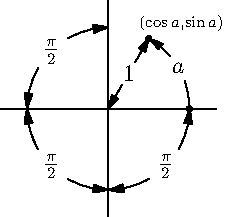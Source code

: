 import graph;
import math;
size(4cm);

real pi=3.14159;
real theta=2*pi/6;
real x=cos(theta);
real y=sin(theta);

path xax=(-1.33,0)--(1.33,0);
path yax=(0,-1.33)--(0,1.33);

draw(xax,black);
draw(yax,black);
// draw(yax,Arrows);

//draw((0,y)--(x,y),dashed);
//draw((x,0)--(x,y),dashed);
dot((x,y));
label("${\scriptstyle(\cos a,\sin a)}$",(x+0.4,y),N);
//dot("$(0,0)$",(0,0),NE);
// draw(arc((0,0),1.0,degrees(theta),90),dashed);
draw(arc((0,0),1.0,120,90),black,Arrow);
draw(arc((0,0),1.0,150,180),black,Arrow);
draw(arc((0,0),1.0,210,180),black,Arrow);
draw(arc((0,0),1.0,240,270),black,Arrow);
draw(arc((0,0),1.0,300,270),black,Arrow);
draw(arc((0,0),1.0,330,360),black,Arrow);
draw(arc((0,0),1.0,0,degrees(theta/3)),black);
draw(arc((0,0),1.0,degrees(2*theta/3),degrees(theta)),black,Arrow,PenMargins);
draw((x/3,y/3)--(0,0),black,Arrow);
draw((2*x/3,2*y/3)--(x,y),black,Arrow);
label("$1$",(x/2,y/2));
label("$a$",(cos(theta/2),sin(theta/2)));
label("$\frac{\pi}{2}$",(Cos(135),Sin(135)));
label("$\frac{\pi}{2}$",(Cos(225),Sin(225)));
label("$\frac{\pi}{2}$",(Cos(315),Sin(315)));
dot((1,0));
//label("$x=\cos a$",(0,-0.15),SE);
//label("$y=\sin a$",(0,-0.50),SE);
//draw("$1$",(0,0)--(x,y),black,Arrows);
